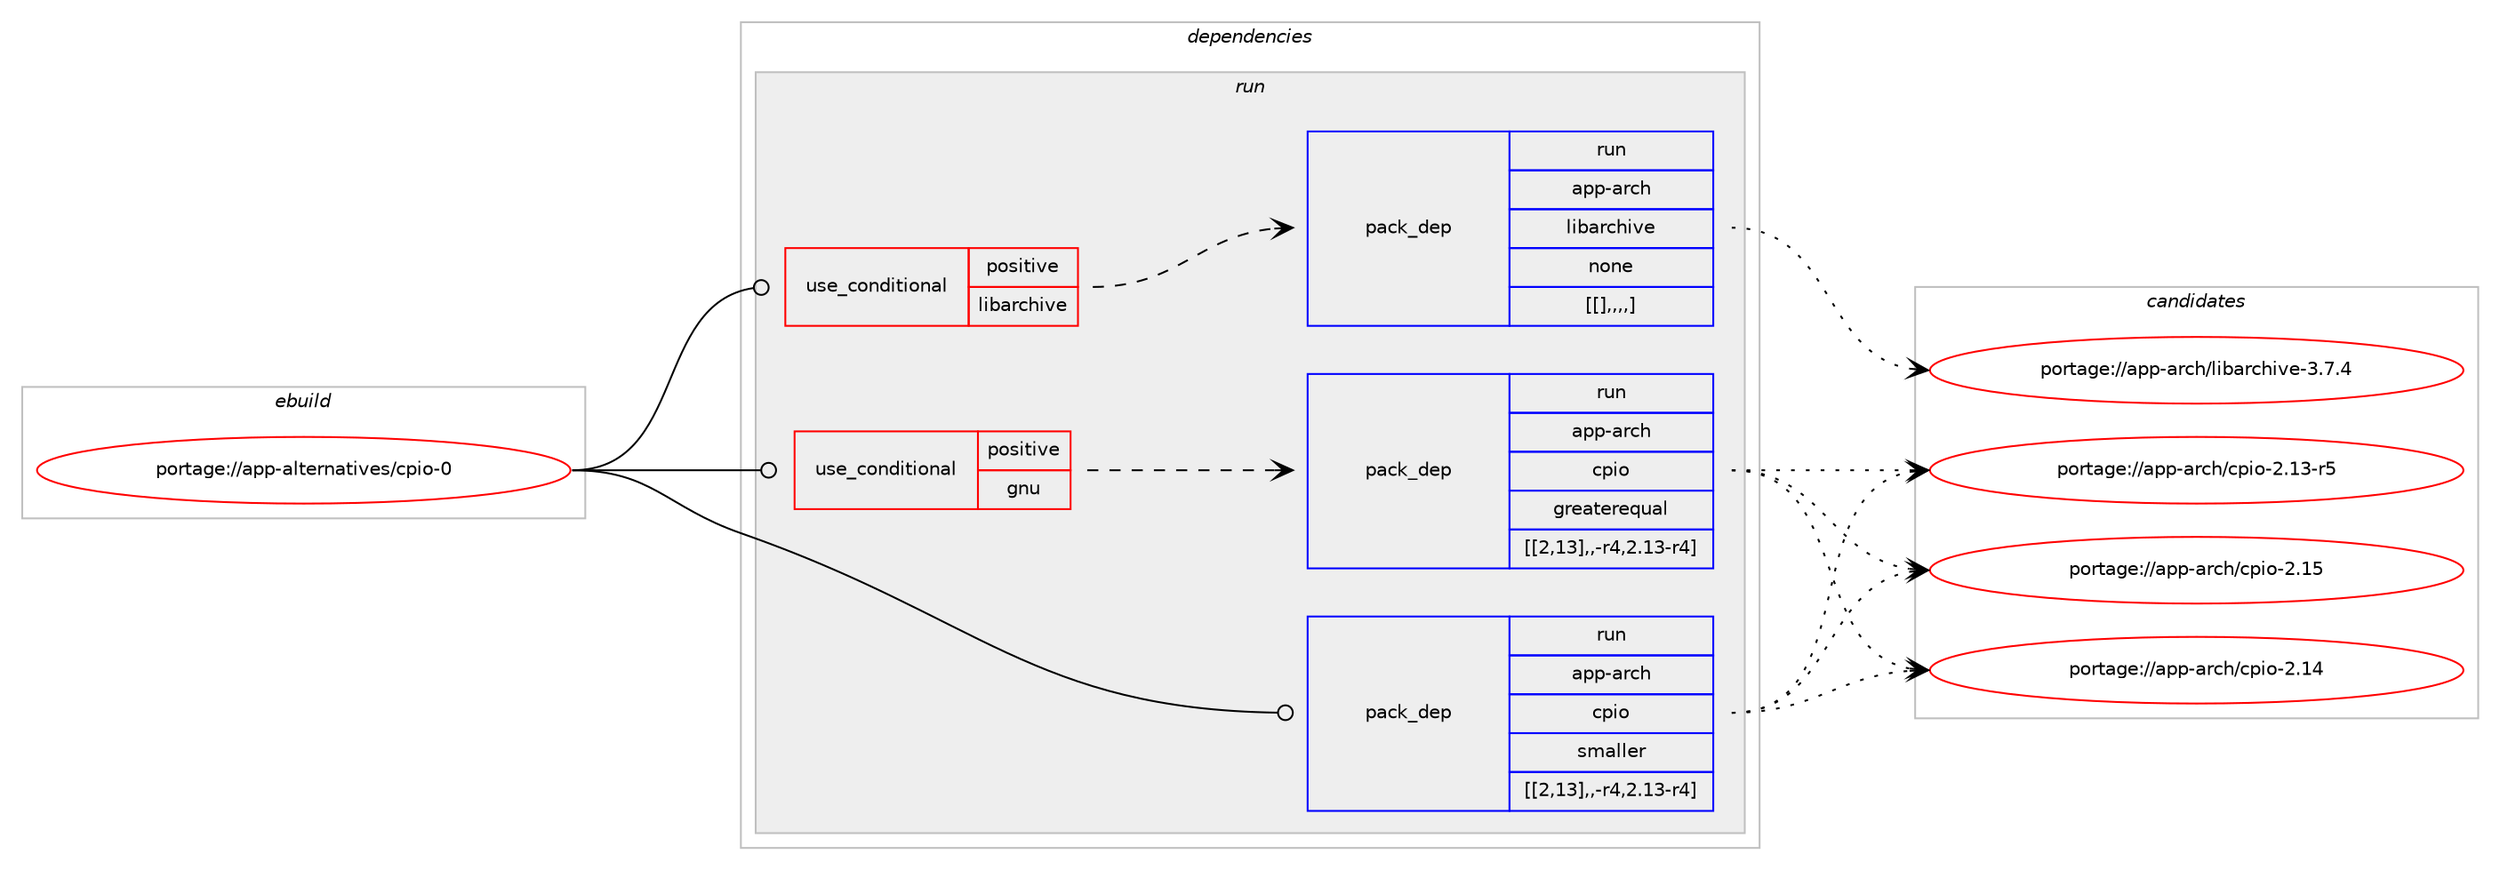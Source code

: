 digraph prolog {

# *************
# Graph options
# *************

newrank=true;
concentrate=true;
compound=true;
graph [rankdir=LR,fontname=Helvetica,fontsize=10,ranksep=1.5];#, ranksep=2.5, nodesep=0.2];
edge  [arrowhead=vee];
node  [fontname=Helvetica,fontsize=10];

# **********
# The ebuild
# **********

subgraph cluster_leftcol {
color=gray;
label=<<i>ebuild</i>>;
id [label="portage://app-alternatives/cpio-0", color=red, width=4, href="../app-alternatives/cpio-0.svg"];
}

# ****************
# The dependencies
# ****************

subgraph cluster_midcol {
color=gray;
label=<<i>dependencies</i>>;
subgraph cluster_compile {
fillcolor="#eeeeee";
style=filled;
label=<<i>compile</i>>;
}
subgraph cluster_compileandrun {
fillcolor="#eeeeee";
style=filled;
label=<<i>compile and run</i>>;
}
subgraph cluster_run {
fillcolor="#eeeeee";
style=filled;
label=<<i>run</i>>;
subgraph cond1729 {
dependency6291 [label=<<TABLE BORDER="0" CELLBORDER="1" CELLSPACING="0" CELLPADDING="4"><TR><TD ROWSPAN="3" CELLPADDING="10">use_conditional</TD></TR><TR><TD>positive</TD></TR><TR><TD>gnu</TD></TR></TABLE>>, shape=none, color=red];
subgraph pack4540 {
dependency6292 [label=<<TABLE BORDER="0" CELLBORDER="1" CELLSPACING="0" CELLPADDING="4" WIDTH="220"><TR><TD ROWSPAN="6" CELLPADDING="30">pack_dep</TD></TR><TR><TD WIDTH="110">run</TD></TR><TR><TD>app-arch</TD></TR><TR><TD>cpio</TD></TR><TR><TD>greaterequal</TD></TR><TR><TD>[[2,13],,-r4,2.13-r4]</TD></TR></TABLE>>, shape=none, color=blue];
}
dependency6291:e -> dependency6292:w [weight=20,style="dashed",arrowhead="vee"];
}
id:e -> dependency6291:w [weight=20,style="solid",arrowhead="odot"];
subgraph cond1730 {
dependency6293 [label=<<TABLE BORDER="0" CELLBORDER="1" CELLSPACING="0" CELLPADDING="4"><TR><TD ROWSPAN="3" CELLPADDING="10">use_conditional</TD></TR><TR><TD>positive</TD></TR><TR><TD>libarchive</TD></TR></TABLE>>, shape=none, color=red];
subgraph pack4541 {
dependency6294 [label=<<TABLE BORDER="0" CELLBORDER="1" CELLSPACING="0" CELLPADDING="4" WIDTH="220"><TR><TD ROWSPAN="6" CELLPADDING="30">pack_dep</TD></TR><TR><TD WIDTH="110">run</TD></TR><TR><TD>app-arch</TD></TR><TR><TD>libarchive</TD></TR><TR><TD>none</TD></TR><TR><TD>[[],,,,]</TD></TR></TABLE>>, shape=none, color=blue];
}
dependency6293:e -> dependency6294:w [weight=20,style="dashed",arrowhead="vee"];
}
id:e -> dependency6293:w [weight=20,style="solid",arrowhead="odot"];
subgraph pack4542 {
dependency6295 [label=<<TABLE BORDER="0" CELLBORDER="1" CELLSPACING="0" CELLPADDING="4" WIDTH="220"><TR><TD ROWSPAN="6" CELLPADDING="30">pack_dep</TD></TR><TR><TD WIDTH="110">run</TD></TR><TR><TD>app-arch</TD></TR><TR><TD>cpio</TD></TR><TR><TD>smaller</TD></TR><TR><TD>[[2,13],,-r4,2.13-r4]</TD></TR></TABLE>>, shape=none, color=blue];
}
id:e -> dependency6295:w [weight=20,style="solid",arrowhead="odot"];
}
}

# **************
# The candidates
# **************

subgraph cluster_choices {
rank=same;
color=gray;
label=<<i>candidates</i>>;

subgraph choice4540 {
color=black;
nodesep=1;
choice9711211245971149910447991121051114550464953 [label="portage://app-arch/cpio-2.15", color=red, width=4,href="../app-arch/cpio-2.15.svg"];
choice9711211245971149910447991121051114550464952 [label="portage://app-arch/cpio-2.14", color=red, width=4,href="../app-arch/cpio-2.14.svg"];
choice97112112459711499104479911210511145504649514511453 [label="portage://app-arch/cpio-2.13-r5", color=red, width=4,href="../app-arch/cpio-2.13-r5.svg"];
dependency6292:e -> choice9711211245971149910447991121051114550464953:w [style=dotted,weight="100"];
dependency6292:e -> choice9711211245971149910447991121051114550464952:w [style=dotted,weight="100"];
dependency6292:e -> choice97112112459711499104479911210511145504649514511453:w [style=dotted,weight="100"];
}
subgraph choice4541 {
color=black;
nodesep=1;
choice9711211245971149910447108105989711499104105118101455146554652 [label="portage://app-arch/libarchive-3.7.4", color=red, width=4,href="../app-arch/libarchive-3.7.4.svg"];
dependency6294:e -> choice9711211245971149910447108105989711499104105118101455146554652:w [style=dotted,weight="100"];
}
subgraph choice4542 {
color=black;
nodesep=1;
choice9711211245971149910447991121051114550464953 [label="portage://app-arch/cpio-2.15", color=red, width=4,href="../app-arch/cpio-2.15.svg"];
choice9711211245971149910447991121051114550464952 [label="portage://app-arch/cpio-2.14", color=red, width=4,href="../app-arch/cpio-2.14.svg"];
choice97112112459711499104479911210511145504649514511453 [label="portage://app-arch/cpio-2.13-r5", color=red, width=4,href="../app-arch/cpio-2.13-r5.svg"];
dependency6295:e -> choice9711211245971149910447991121051114550464953:w [style=dotted,weight="100"];
dependency6295:e -> choice9711211245971149910447991121051114550464952:w [style=dotted,weight="100"];
dependency6295:e -> choice97112112459711499104479911210511145504649514511453:w [style=dotted,weight="100"];
}
}

}
